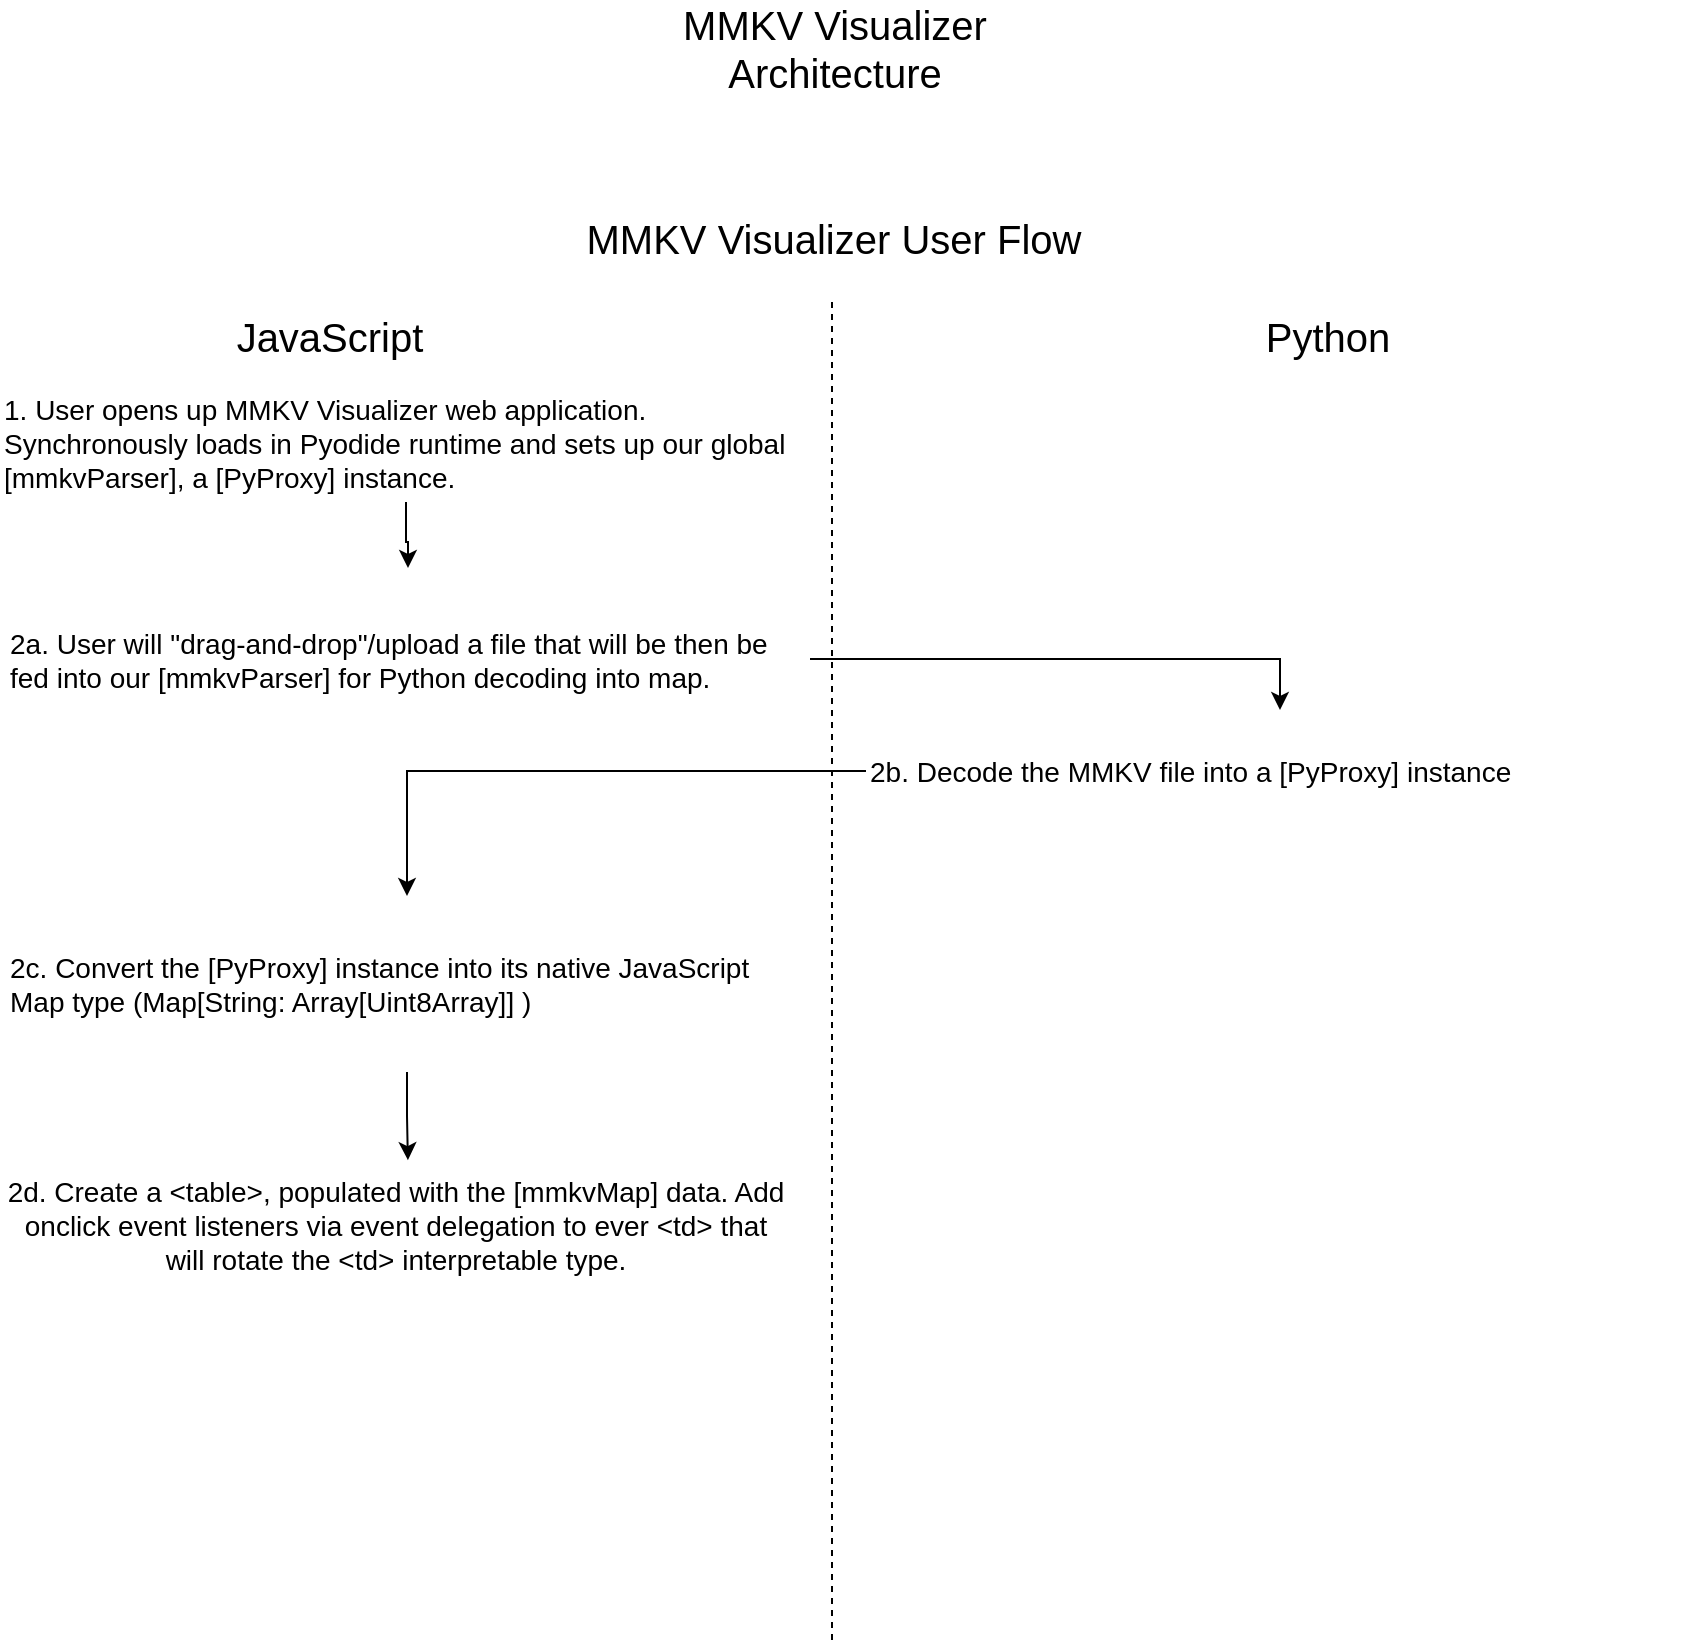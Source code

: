 <mxfile version="20.2.5" type="github">
  <diagram id="4v4Hb3ES8CYi6VBC8URq" name="Page-1">
    <mxGraphModel dx="1028" dy="661" grid="0" gridSize="10" guides="1" tooltips="1" connect="1" arrows="1" fold="1" page="1" pageScale="1" pageWidth="850" pageHeight="1100" math="0" shadow="0">
      <root>
        <mxCell id="0" />
        <mxCell id="1" parent="0" />
        <mxCell id="5RzlqCDgiQVrFZ5_vfMo-1" value="&lt;font style=&quot;font-size: 20px;&quot;&gt;MMKV Visualizer Architecture&lt;/font&gt;" style="text;html=1;strokeColor=none;fillColor=none;align=center;verticalAlign=middle;whiteSpace=wrap;rounded=0;" vertex="1" parent="1">
          <mxGeometry x="296" y="40" width="259" height="30" as="geometry" />
        </mxCell>
        <mxCell id="5RzlqCDgiQVrFZ5_vfMo-2" value="MMKV Visualizer User Flow" style="text;html=1;strokeColor=none;fillColor=none;align=center;verticalAlign=middle;whiteSpace=wrap;rounded=0;fontSize=20;" vertex="1" parent="1">
          <mxGeometry x="278" y="130" width="294" height="40" as="geometry" />
        </mxCell>
        <mxCell id="5RzlqCDgiQVrFZ5_vfMo-4" value="" style="endArrow=none;dashed=1;html=1;rounded=0;fontSize=20;" edge="1" parent="1">
          <mxGeometry width="50" height="50" relative="1" as="geometry">
            <mxPoint x="424" y="851" as="sourcePoint" />
            <mxPoint x="424" y="180" as="targetPoint" />
          </mxGeometry>
        </mxCell>
        <mxCell id="5RzlqCDgiQVrFZ5_vfMo-5" value="JavaScript" style="text;html=1;strokeColor=none;fillColor=none;align=center;verticalAlign=middle;whiteSpace=wrap;rounded=0;fontSize=20;" vertex="1" parent="1">
          <mxGeometry x="143" y="184" width="60" height="30" as="geometry" />
        </mxCell>
        <mxCell id="5RzlqCDgiQVrFZ5_vfMo-6" value="Python" style="text;html=1;strokeColor=none;fillColor=none;align=center;verticalAlign=middle;whiteSpace=wrap;rounded=0;fontSize=20;" vertex="1" parent="1">
          <mxGeometry x="642" y="184" width="60" height="30" as="geometry" />
        </mxCell>
        <mxCell id="5RzlqCDgiQVrFZ5_vfMo-8" value="&lt;font style=&quot;font-size: 14px;&quot;&gt;&lt;br&gt;&lt;/font&gt;" style="text;html=1;align=center;verticalAlign=middle;resizable=0;points=[];autosize=1;strokeColor=none;fillColor=none;fontSize=20;" vertex="1" parent="1">
          <mxGeometry x="365" y="222" width="18" height="36" as="geometry" />
        </mxCell>
        <mxCell id="5RzlqCDgiQVrFZ5_vfMo-15" style="edgeStyle=orthogonalEdgeStyle;rounded=0;orthogonalLoop=1;jettySize=auto;html=1;fontSize=14;" edge="1" parent="1" source="5RzlqCDgiQVrFZ5_vfMo-9" target="5RzlqCDgiQVrFZ5_vfMo-11">
          <mxGeometry relative="1" as="geometry" />
        </mxCell>
        <mxCell id="5RzlqCDgiQVrFZ5_vfMo-9" value="&lt;span style=&quot;&quot;&gt;1. User opens up MMKV Visualizer web application.&lt;/span&gt;&lt;br style=&quot;&quot;&gt;&lt;span style=&quot;&quot;&gt;Synchronously loads in Pyodide runtime and sets up our global&amp;nbsp;&lt;br&gt;[mmkvParser], a [PyProxy] instance.&lt;br&gt;&lt;/span&gt;" style="text;html=1;strokeColor=none;fillColor=none;align=left;verticalAlign=middle;whiteSpace=wrap;rounded=0;fontSize=14;" vertex="1" parent="1">
          <mxGeometry x="8" y="224" width="406" height="58" as="geometry" />
        </mxCell>
        <mxCell id="5RzlqCDgiQVrFZ5_vfMo-17" style="edgeStyle=orthogonalEdgeStyle;rounded=0;orthogonalLoop=1;jettySize=auto;html=1;exitX=1;exitY=0.5;exitDx=0;exitDy=0;entryX=0.5;entryY=0;entryDx=0;entryDy=0;fontSize=14;" edge="1" parent="1" source="5RzlqCDgiQVrFZ5_vfMo-11" target="5RzlqCDgiQVrFZ5_vfMo-12">
          <mxGeometry relative="1" as="geometry" />
        </mxCell>
        <mxCell id="5RzlqCDgiQVrFZ5_vfMo-11" value="2a. User will &quot;drag-and-drop&quot;/upload a file that will be then be fed into our [mmkvParser] for Python decoding into map." style="text;html=1;strokeColor=none;fillColor=none;align=left;verticalAlign=middle;whiteSpace=wrap;rounded=0;fontSize=14;" vertex="1" parent="1">
          <mxGeometry x="11" y="315" width="402" height="91" as="geometry" />
        </mxCell>
        <mxCell id="5RzlqCDgiQVrFZ5_vfMo-23" style="edgeStyle=orthogonalEdgeStyle;rounded=0;orthogonalLoop=1;jettySize=auto;html=1;entryX=0.5;entryY=0;entryDx=0;entryDy=0;fontSize=14;" edge="1" parent="1" source="5RzlqCDgiQVrFZ5_vfMo-12" target="5RzlqCDgiQVrFZ5_vfMo-13">
          <mxGeometry relative="1" as="geometry" />
        </mxCell>
        <mxCell id="5RzlqCDgiQVrFZ5_vfMo-12" value="2b. Decode the MMKV file into a [PyProxy] instance" style="text;html=1;strokeColor=none;fillColor=none;align=left;verticalAlign=middle;whiteSpace=wrap;rounded=0;fontSize=14;" vertex="1" parent="1">
          <mxGeometry x="441" y="386" width="414" height="61" as="geometry" />
        </mxCell>
        <mxCell id="5RzlqCDgiQVrFZ5_vfMo-24" style="edgeStyle=orthogonalEdgeStyle;rounded=0;orthogonalLoop=1;jettySize=auto;html=1;entryX=0.515;entryY=0.001;entryDx=0;entryDy=0;entryPerimeter=0;fontSize=14;" edge="1" parent="1" source="5RzlqCDgiQVrFZ5_vfMo-13" target="5RzlqCDgiQVrFZ5_vfMo-14">
          <mxGeometry relative="1" as="geometry" />
        </mxCell>
        <mxCell id="5RzlqCDgiQVrFZ5_vfMo-13" value="2c. Convert the [PyProxy] instance into its native JavaScript Map type (Map[String: Array[Uint8Array]] )" style="text;html=1;strokeColor=none;fillColor=none;align=left;verticalAlign=middle;whiteSpace=wrap;rounded=0;fontSize=14;" vertex="1" parent="1">
          <mxGeometry x="11" y="479" width="401" height="88" as="geometry" />
        </mxCell>
        <mxCell id="5RzlqCDgiQVrFZ5_vfMo-14" value="2d. Create a &amp;lt;table&amp;gt;, populated with the [mmkvMap] data. Add onclick event listeners via event delegation to ever &amp;lt;td&amp;gt; that will rotate the &amp;lt;td&amp;gt; interpretable type." style="text;html=1;strokeColor=none;fillColor=none;align=center;verticalAlign=middle;whiteSpace=wrap;rounded=0;fontSize=14;" vertex="1" parent="1">
          <mxGeometry x="8" y="611" width="396" height="65" as="geometry" />
        </mxCell>
      </root>
    </mxGraphModel>
  </diagram>
</mxfile>
